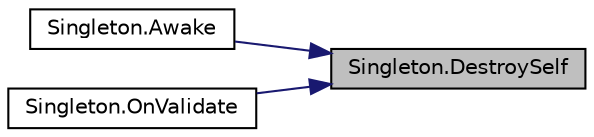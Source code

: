 digraph "Singleton.DestroySelf"
{
 // INTERACTIVE_SVG=YES
 // LATEX_PDF_SIZE
  edge [fontname="Helvetica",fontsize="10",labelfontname="Helvetica",labelfontsize="10"];
  node [fontname="Helvetica",fontsize="10",shape=record];
  rankdir="RL";
  Node1 [label="Singleton.DestroySelf",height=0.2,width=0.4,color="black", fillcolor="grey75", style="filled", fontcolor="black",tooltip=" "];
  Node1 -> Node2 [dir="back",color="midnightblue",fontsize="10",style="solid",fontname="Helvetica"];
  Node2 [label="Singleton.Awake",height=0.2,width=0.4,color="black", fillcolor="white", style="filled",URL="$class_singleton.html#a811af5565edac7bf626f0c9a6a5f73f4",tooltip=" "];
  Node1 -> Node3 [dir="back",color="midnightblue",fontsize="10",style="solid",fontname="Helvetica"];
  Node3 [label="Singleton.OnValidate",height=0.2,width=0.4,color="black", fillcolor="white", style="filled",URL="$class_singleton.html#a8314a89cc477d97280c0dfef24ea7a40",tooltip=" "];
}
